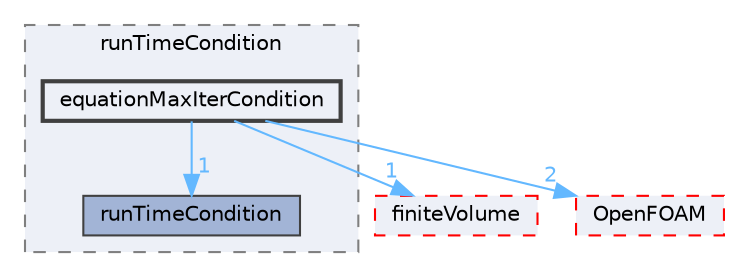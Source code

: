 digraph "src/functionObjects/utilities/runTimeControl/runTimeCondition/equationMaxIterCondition"
{
 // LATEX_PDF_SIZE
  bgcolor="transparent";
  edge [fontname=Helvetica,fontsize=10,labelfontname=Helvetica,labelfontsize=10];
  node [fontname=Helvetica,fontsize=10,shape=box,height=0.2,width=0.4];
  compound=true
  subgraph clusterdir_580354f5e34525023f59f0d894ed39c6 {
    graph [ bgcolor="#edf0f7", pencolor="grey50", label="runTimeCondition", fontname=Helvetica,fontsize=10 style="filled,dashed", URL="dir_580354f5e34525023f59f0d894ed39c6.html",tooltip=""]
  dir_517c7e5b35d6f3cee03179c34a783033 [label="runTimeCondition", fillcolor="#a2b4d6", color="grey25", style="filled", URL="dir_517c7e5b35d6f3cee03179c34a783033.html",tooltip=""];
  dir_bca52e936eb790e95e19a847820a4f79 [label="equationMaxIterCondition", fillcolor="#edf0f7", color="grey25", style="filled,bold", URL="dir_bca52e936eb790e95e19a847820a4f79.html",tooltip=""];
  }
  dir_9bd15774b555cf7259a6fa18f99fe99b [label="finiteVolume", fillcolor="#edf0f7", color="red", style="filled,dashed", URL="dir_9bd15774b555cf7259a6fa18f99fe99b.html",tooltip=""];
  dir_c5473ff19b20e6ec4dfe5c310b3778a8 [label="OpenFOAM", fillcolor="#edf0f7", color="red", style="filled,dashed", URL="dir_c5473ff19b20e6ec4dfe5c310b3778a8.html",tooltip=""];
  dir_bca52e936eb790e95e19a847820a4f79->dir_517c7e5b35d6f3cee03179c34a783033 [headlabel="1", labeldistance=1.5 headhref="dir_001173_003382.html" href="dir_001173_003382.html" color="steelblue1" fontcolor="steelblue1"];
  dir_bca52e936eb790e95e19a847820a4f79->dir_9bd15774b555cf7259a6fa18f99fe99b [headlabel="1", labeldistance=1.5 headhref="dir_001173_001387.html" href="dir_001173_001387.html" color="steelblue1" fontcolor="steelblue1"];
  dir_bca52e936eb790e95e19a847820a4f79->dir_c5473ff19b20e6ec4dfe5c310b3778a8 [headlabel="2", labeldistance=1.5 headhref="dir_001173_002695.html" href="dir_001173_002695.html" color="steelblue1" fontcolor="steelblue1"];
}
